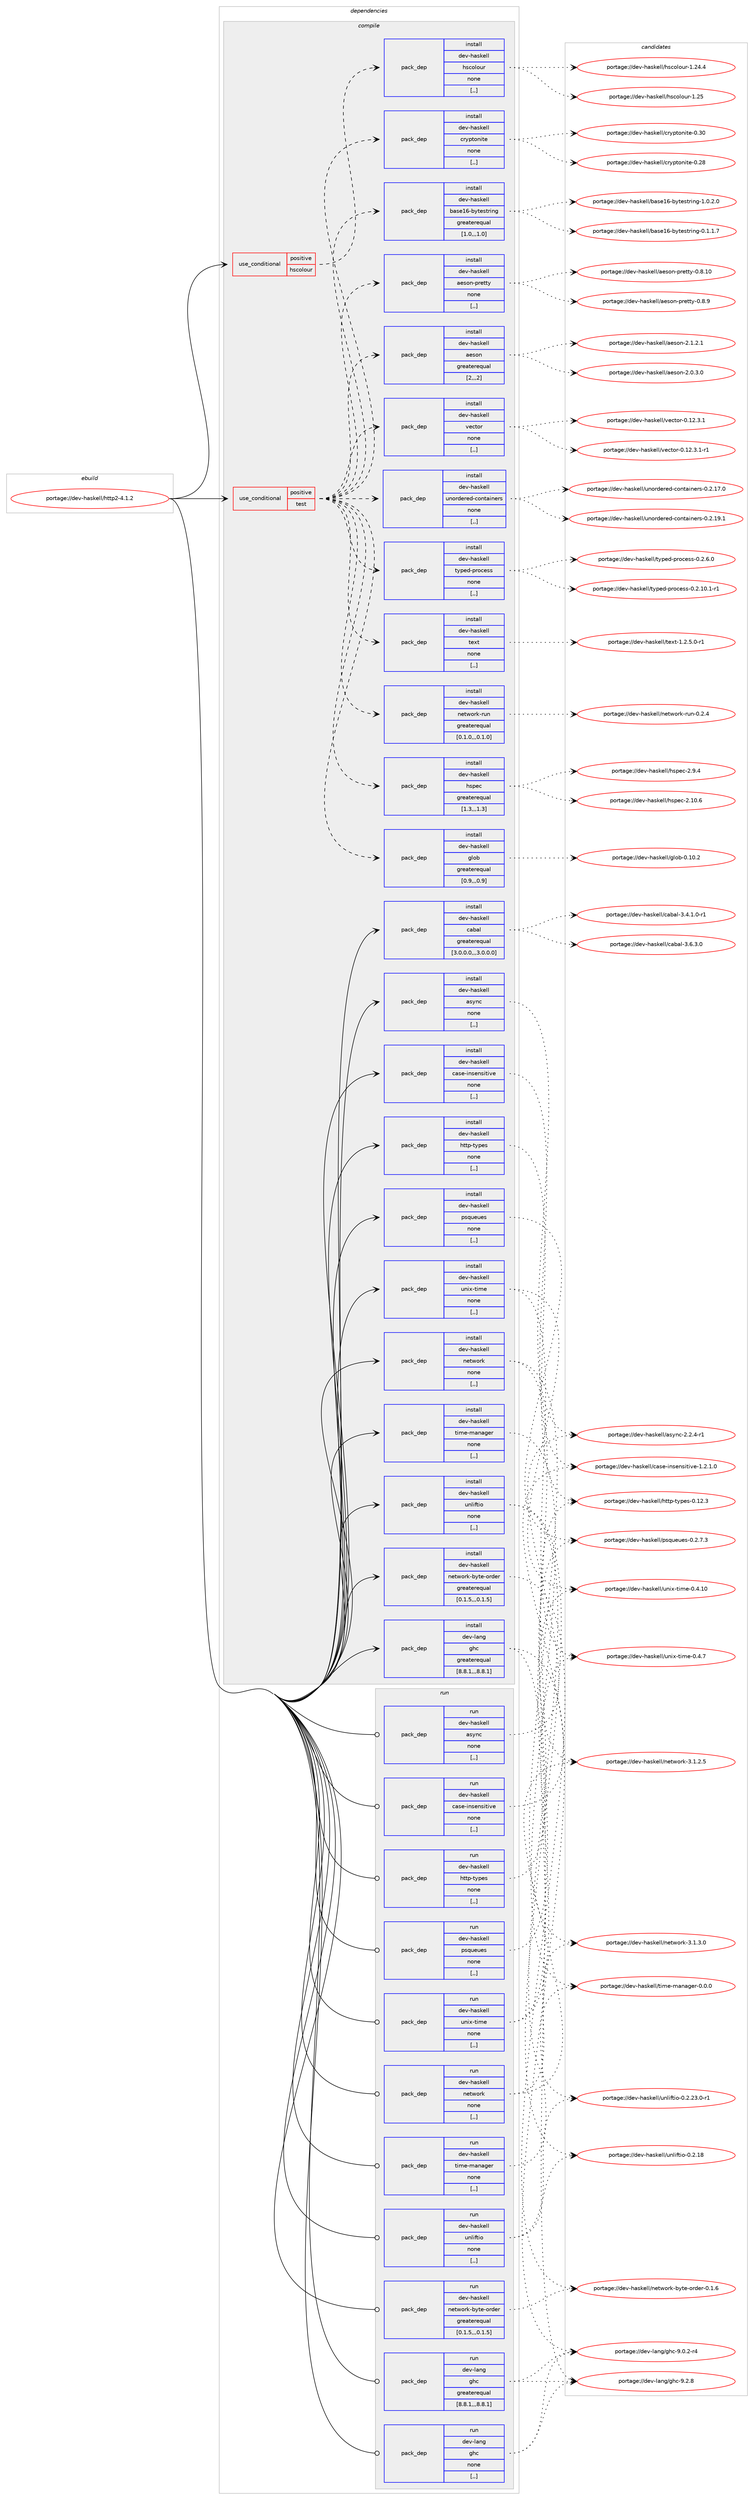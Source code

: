 digraph prolog {

# *************
# Graph options
# *************

newrank=true;
concentrate=true;
compound=true;
graph [rankdir=LR,fontname=Helvetica,fontsize=10,ranksep=1.5];#, ranksep=2.5, nodesep=0.2];
edge  [arrowhead=vee];
node  [fontname=Helvetica,fontsize=10];

# **********
# The ebuild
# **********

subgraph cluster_leftcol {
color=gray;
label=<<i>ebuild</i>>;
id [label="portage://dev-haskell/http2-4.1.2", color=red, width=4, href="../dev-haskell/http2-4.1.2.svg"];
}

# ****************
# The dependencies
# ****************

subgraph cluster_midcol {
color=gray;
label=<<i>dependencies</i>>;
subgraph cluster_compile {
fillcolor="#eeeeee";
style=filled;
label=<<i>compile</i>>;
subgraph cond20604 {
dependency83043 [label=<<TABLE BORDER="0" CELLBORDER="1" CELLSPACING="0" CELLPADDING="4"><TR><TD ROWSPAN="3" CELLPADDING="10">use_conditional</TD></TR><TR><TD>positive</TD></TR><TR><TD>hscolour</TD></TR></TABLE>>, shape=none, color=red];
subgraph pack61442 {
dependency83044 [label=<<TABLE BORDER="0" CELLBORDER="1" CELLSPACING="0" CELLPADDING="4" WIDTH="220"><TR><TD ROWSPAN="6" CELLPADDING="30">pack_dep</TD></TR><TR><TD WIDTH="110">install</TD></TR><TR><TD>dev-haskell</TD></TR><TR><TD>hscolour</TD></TR><TR><TD>none</TD></TR><TR><TD>[,,]</TD></TR></TABLE>>, shape=none, color=blue];
}
dependency83043:e -> dependency83044:w [weight=20,style="dashed",arrowhead="vee"];
}
id:e -> dependency83043:w [weight=20,style="solid",arrowhead="vee"];
subgraph cond20605 {
dependency83045 [label=<<TABLE BORDER="0" CELLBORDER="1" CELLSPACING="0" CELLPADDING="4"><TR><TD ROWSPAN="3" CELLPADDING="10">use_conditional</TD></TR><TR><TD>positive</TD></TR><TR><TD>test</TD></TR></TABLE>>, shape=none, color=red];
subgraph pack61443 {
dependency83046 [label=<<TABLE BORDER="0" CELLBORDER="1" CELLSPACING="0" CELLPADDING="4" WIDTH="220"><TR><TD ROWSPAN="6" CELLPADDING="30">pack_dep</TD></TR><TR><TD WIDTH="110">install</TD></TR><TR><TD>dev-haskell</TD></TR><TR><TD>aeson</TD></TR><TR><TD>greaterequal</TD></TR><TR><TD>[2,,,2]</TD></TR></TABLE>>, shape=none, color=blue];
}
dependency83045:e -> dependency83046:w [weight=20,style="dashed",arrowhead="vee"];
subgraph pack61444 {
dependency83047 [label=<<TABLE BORDER="0" CELLBORDER="1" CELLSPACING="0" CELLPADDING="4" WIDTH="220"><TR><TD ROWSPAN="6" CELLPADDING="30">pack_dep</TD></TR><TR><TD WIDTH="110">install</TD></TR><TR><TD>dev-haskell</TD></TR><TR><TD>aeson-pretty</TD></TR><TR><TD>none</TD></TR><TR><TD>[,,]</TD></TR></TABLE>>, shape=none, color=blue];
}
dependency83045:e -> dependency83047:w [weight=20,style="dashed",arrowhead="vee"];
subgraph pack61445 {
dependency83048 [label=<<TABLE BORDER="0" CELLBORDER="1" CELLSPACING="0" CELLPADDING="4" WIDTH="220"><TR><TD ROWSPAN="6" CELLPADDING="30">pack_dep</TD></TR><TR><TD WIDTH="110">install</TD></TR><TR><TD>dev-haskell</TD></TR><TR><TD>base16-bytestring</TD></TR><TR><TD>greaterequal</TD></TR><TR><TD>[1.0,,,1.0]</TD></TR></TABLE>>, shape=none, color=blue];
}
dependency83045:e -> dependency83048:w [weight=20,style="dashed",arrowhead="vee"];
subgraph pack61446 {
dependency83049 [label=<<TABLE BORDER="0" CELLBORDER="1" CELLSPACING="0" CELLPADDING="4" WIDTH="220"><TR><TD ROWSPAN="6" CELLPADDING="30">pack_dep</TD></TR><TR><TD WIDTH="110">install</TD></TR><TR><TD>dev-haskell</TD></TR><TR><TD>cryptonite</TD></TR><TR><TD>none</TD></TR><TR><TD>[,,]</TD></TR></TABLE>>, shape=none, color=blue];
}
dependency83045:e -> dependency83049:w [weight=20,style="dashed",arrowhead="vee"];
subgraph pack61447 {
dependency83050 [label=<<TABLE BORDER="0" CELLBORDER="1" CELLSPACING="0" CELLPADDING="4" WIDTH="220"><TR><TD ROWSPAN="6" CELLPADDING="30">pack_dep</TD></TR><TR><TD WIDTH="110">install</TD></TR><TR><TD>dev-haskell</TD></TR><TR><TD>glob</TD></TR><TR><TD>greaterequal</TD></TR><TR><TD>[0.9,,,0.9]</TD></TR></TABLE>>, shape=none, color=blue];
}
dependency83045:e -> dependency83050:w [weight=20,style="dashed",arrowhead="vee"];
subgraph pack61448 {
dependency83051 [label=<<TABLE BORDER="0" CELLBORDER="1" CELLSPACING="0" CELLPADDING="4" WIDTH="220"><TR><TD ROWSPAN="6" CELLPADDING="30">pack_dep</TD></TR><TR><TD WIDTH="110">install</TD></TR><TR><TD>dev-haskell</TD></TR><TR><TD>hspec</TD></TR><TR><TD>greaterequal</TD></TR><TR><TD>[1.3,,,1.3]</TD></TR></TABLE>>, shape=none, color=blue];
}
dependency83045:e -> dependency83051:w [weight=20,style="dashed",arrowhead="vee"];
subgraph pack61449 {
dependency83052 [label=<<TABLE BORDER="0" CELLBORDER="1" CELLSPACING="0" CELLPADDING="4" WIDTH="220"><TR><TD ROWSPAN="6" CELLPADDING="30">pack_dep</TD></TR><TR><TD WIDTH="110">install</TD></TR><TR><TD>dev-haskell</TD></TR><TR><TD>network-run</TD></TR><TR><TD>greaterequal</TD></TR><TR><TD>[0.1.0,,,0.1.0]</TD></TR></TABLE>>, shape=none, color=blue];
}
dependency83045:e -> dependency83052:w [weight=20,style="dashed",arrowhead="vee"];
subgraph pack61450 {
dependency83053 [label=<<TABLE BORDER="0" CELLBORDER="1" CELLSPACING="0" CELLPADDING="4" WIDTH="220"><TR><TD ROWSPAN="6" CELLPADDING="30">pack_dep</TD></TR><TR><TD WIDTH="110">install</TD></TR><TR><TD>dev-haskell</TD></TR><TR><TD>text</TD></TR><TR><TD>none</TD></TR><TR><TD>[,,]</TD></TR></TABLE>>, shape=none, color=blue];
}
dependency83045:e -> dependency83053:w [weight=20,style="dashed",arrowhead="vee"];
subgraph pack61451 {
dependency83054 [label=<<TABLE BORDER="0" CELLBORDER="1" CELLSPACING="0" CELLPADDING="4" WIDTH="220"><TR><TD ROWSPAN="6" CELLPADDING="30">pack_dep</TD></TR><TR><TD WIDTH="110">install</TD></TR><TR><TD>dev-haskell</TD></TR><TR><TD>typed-process</TD></TR><TR><TD>none</TD></TR><TR><TD>[,,]</TD></TR></TABLE>>, shape=none, color=blue];
}
dependency83045:e -> dependency83054:w [weight=20,style="dashed",arrowhead="vee"];
subgraph pack61452 {
dependency83055 [label=<<TABLE BORDER="0" CELLBORDER="1" CELLSPACING="0" CELLPADDING="4" WIDTH="220"><TR><TD ROWSPAN="6" CELLPADDING="30">pack_dep</TD></TR><TR><TD WIDTH="110">install</TD></TR><TR><TD>dev-haskell</TD></TR><TR><TD>unordered-containers</TD></TR><TR><TD>none</TD></TR><TR><TD>[,,]</TD></TR></TABLE>>, shape=none, color=blue];
}
dependency83045:e -> dependency83055:w [weight=20,style="dashed",arrowhead="vee"];
subgraph pack61453 {
dependency83056 [label=<<TABLE BORDER="0" CELLBORDER="1" CELLSPACING="0" CELLPADDING="4" WIDTH="220"><TR><TD ROWSPAN="6" CELLPADDING="30">pack_dep</TD></TR><TR><TD WIDTH="110">install</TD></TR><TR><TD>dev-haskell</TD></TR><TR><TD>vector</TD></TR><TR><TD>none</TD></TR><TR><TD>[,,]</TD></TR></TABLE>>, shape=none, color=blue];
}
dependency83045:e -> dependency83056:w [weight=20,style="dashed",arrowhead="vee"];
}
id:e -> dependency83045:w [weight=20,style="solid",arrowhead="vee"];
subgraph pack61454 {
dependency83057 [label=<<TABLE BORDER="0" CELLBORDER="1" CELLSPACING="0" CELLPADDING="4" WIDTH="220"><TR><TD ROWSPAN="6" CELLPADDING="30">pack_dep</TD></TR><TR><TD WIDTH="110">install</TD></TR><TR><TD>dev-haskell</TD></TR><TR><TD>async</TD></TR><TR><TD>none</TD></TR><TR><TD>[,,]</TD></TR></TABLE>>, shape=none, color=blue];
}
id:e -> dependency83057:w [weight=20,style="solid",arrowhead="vee"];
subgraph pack61455 {
dependency83058 [label=<<TABLE BORDER="0" CELLBORDER="1" CELLSPACING="0" CELLPADDING="4" WIDTH="220"><TR><TD ROWSPAN="6" CELLPADDING="30">pack_dep</TD></TR><TR><TD WIDTH="110">install</TD></TR><TR><TD>dev-haskell</TD></TR><TR><TD>cabal</TD></TR><TR><TD>greaterequal</TD></TR><TR><TD>[3.0.0.0,,,3.0.0.0]</TD></TR></TABLE>>, shape=none, color=blue];
}
id:e -> dependency83058:w [weight=20,style="solid",arrowhead="vee"];
subgraph pack61456 {
dependency83059 [label=<<TABLE BORDER="0" CELLBORDER="1" CELLSPACING="0" CELLPADDING="4" WIDTH="220"><TR><TD ROWSPAN="6" CELLPADDING="30">pack_dep</TD></TR><TR><TD WIDTH="110">install</TD></TR><TR><TD>dev-haskell</TD></TR><TR><TD>case-insensitive</TD></TR><TR><TD>none</TD></TR><TR><TD>[,,]</TD></TR></TABLE>>, shape=none, color=blue];
}
id:e -> dependency83059:w [weight=20,style="solid",arrowhead="vee"];
subgraph pack61457 {
dependency83060 [label=<<TABLE BORDER="0" CELLBORDER="1" CELLSPACING="0" CELLPADDING="4" WIDTH="220"><TR><TD ROWSPAN="6" CELLPADDING="30">pack_dep</TD></TR><TR><TD WIDTH="110">install</TD></TR><TR><TD>dev-haskell</TD></TR><TR><TD>http-types</TD></TR><TR><TD>none</TD></TR><TR><TD>[,,]</TD></TR></TABLE>>, shape=none, color=blue];
}
id:e -> dependency83060:w [weight=20,style="solid",arrowhead="vee"];
subgraph pack61458 {
dependency83061 [label=<<TABLE BORDER="0" CELLBORDER="1" CELLSPACING="0" CELLPADDING="4" WIDTH="220"><TR><TD ROWSPAN="6" CELLPADDING="30">pack_dep</TD></TR><TR><TD WIDTH="110">install</TD></TR><TR><TD>dev-haskell</TD></TR><TR><TD>network</TD></TR><TR><TD>none</TD></TR><TR><TD>[,,]</TD></TR></TABLE>>, shape=none, color=blue];
}
id:e -> dependency83061:w [weight=20,style="solid",arrowhead="vee"];
subgraph pack61459 {
dependency83062 [label=<<TABLE BORDER="0" CELLBORDER="1" CELLSPACING="0" CELLPADDING="4" WIDTH="220"><TR><TD ROWSPAN="6" CELLPADDING="30">pack_dep</TD></TR><TR><TD WIDTH="110">install</TD></TR><TR><TD>dev-haskell</TD></TR><TR><TD>network-byte-order</TD></TR><TR><TD>greaterequal</TD></TR><TR><TD>[0.1.5,,,0.1.5]</TD></TR></TABLE>>, shape=none, color=blue];
}
id:e -> dependency83062:w [weight=20,style="solid",arrowhead="vee"];
subgraph pack61460 {
dependency83063 [label=<<TABLE BORDER="0" CELLBORDER="1" CELLSPACING="0" CELLPADDING="4" WIDTH="220"><TR><TD ROWSPAN="6" CELLPADDING="30">pack_dep</TD></TR><TR><TD WIDTH="110">install</TD></TR><TR><TD>dev-haskell</TD></TR><TR><TD>psqueues</TD></TR><TR><TD>none</TD></TR><TR><TD>[,,]</TD></TR></TABLE>>, shape=none, color=blue];
}
id:e -> dependency83063:w [weight=20,style="solid",arrowhead="vee"];
subgraph pack61461 {
dependency83064 [label=<<TABLE BORDER="0" CELLBORDER="1" CELLSPACING="0" CELLPADDING="4" WIDTH="220"><TR><TD ROWSPAN="6" CELLPADDING="30">pack_dep</TD></TR><TR><TD WIDTH="110">install</TD></TR><TR><TD>dev-haskell</TD></TR><TR><TD>time-manager</TD></TR><TR><TD>none</TD></TR><TR><TD>[,,]</TD></TR></TABLE>>, shape=none, color=blue];
}
id:e -> dependency83064:w [weight=20,style="solid",arrowhead="vee"];
subgraph pack61462 {
dependency83065 [label=<<TABLE BORDER="0" CELLBORDER="1" CELLSPACING="0" CELLPADDING="4" WIDTH="220"><TR><TD ROWSPAN="6" CELLPADDING="30">pack_dep</TD></TR><TR><TD WIDTH="110">install</TD></TR><TR><TD>dev-haskell</TD></TR><TR><TD>unix-time</TD></TR><TR><TD>none</TD></TR><TR><TD>[,,]</TD></TR></TABLE>>, shape=none, color=blue];
}
id:e -> dependency83065:w [weight=20,style="solid",arrowhead="vee"];
subgraph pack61463 {
dependency83066 [label=<<TABLE BORDER="0" CELLBORDER="1" CELLSPACING="0" CELLPADDING="4" WIDTH="220"><TR><TD ROWSPAN="6" CELLPADDING="30">pack_dep</TD></TR><TR><TD WIDTH="110">install</TD></TR><TR><TD>dev-haskell</TD></TR><TR><TD>unliftio</TD></TR><TR><TD>none</TD></TR><TR><TD>[,,]</TD></TR></TABLE>>, shape=none, color=blue];
}
id:e -> dependency83066:w [weight=20,style="solid",arrowhead="vee"];
subgraph pack61464 {
dependency83067 [label=<<TABLE BORDER="0" CELLBORDER="1" CELLSPACING="0" CELLPADDING="4" WIDTH="220"><TR><TD ROWSPAN="6" CELLPADDING="30">pack_dep</TD></TR><TR><TD WIDTH="110">install</TD></TR><TR><TD>dev-lang</TD></TR><TR><TD>ghc</TD></TR><TR><TD>greaterequal</TD></TR><TR><TD>[8.8.1,,,8.8.1]</TD></TR></TABLE>>, shape=none, color=blue];
}
id:e -> dependency83067:w [weight=20,style="solid",arrowhead="vee"];
}
subgraph cluster_compileandrun {
fillcolor="#eeeeee";
style=filled;
label=<<i>compile and run</i>>;
}
subgraph cluster_run {
fillcolor="#eeeeee";
style=filled;
label=<<i>run</i>>;
subgraph pack61465 {
dependency83068 [label=<<TABLE BORDER="0" CELLBORDER="1" CELLSPACING="0" CELLPADDING="4" WIDTH="220"><TR><TD ROWSPAN="6" CELLPADDING="30">pack_dep</TD></TR><TR><TD WIDTH="110">run</TD></TR><TR><TD>dev-haskell</TD></TR><TR><TD>async</TD></TR><TR><TD>none</TD></TR><TR><TD>[,,]</TD></TR></TABLE>>, shape=none, color=blue];
}
id:e -> dependency83068:w [weight=20,style="solid",arrowhead="odot"];
subgraph pack61466 {
dependency83069 [label=<<TABLE BORDER="0" CELLBORDER="1" CELLSPACING="0" CELLPADDING="4" WIDTH="220"><TR><TD ROWSPAN="6" CELLPADDING="30">pack_dep</TD></TR><TR><TD WIDTH="110">run</TD></TR><TR><TD>dev-haskell</TD></TR><TR><TD>case-insensitive</TD></TR><TR><TD>none</TD></TR><TR><TD>[,,]</TD></TR></TABLE>>, shape=none, color=blue];
}
id:e -> dependency83069:w [weight=20,style="solid",arrowhead="odot"];
subgraph pack61467 {
dependency83070 [label=<<TABLE BORDER="0" CELLBORDER="1" CELLSPACING="0" CELLPADDING="4" WIDTH="220"><TR><TD ROWSPAN="6" CELLPADDING="30">pack_dep</TD></TR><TR><TD WIDTH="110">run</TD></TR><TR><TD>dev-haskell</TD></TR><TR><TD>http-types</TD></TR><TR><TD>none</TD></TR><TR><TD>[,,]</TD></TR></TABLE>>, shape=none, color=blue];
}
id:e -> dependency83070:w [weight=20,style="solid",arrowhead="odot"];
subgraph pack61468 {
dependency83071 [label=<<TABLE BORDER="0" CELLBORDER="1" CELLSPACING="0" CELLPADDING="4" WIDTH="220"><TR><TD ROWSPAN="6" CELLPADDING="30">pack_dep</TD></TR><TR><TD WIDTH="110">run</TD></TR><TR><TD>dev-haskell</TD></TR><TR><TD>network</TD></TR><TR><TD>none</TD></TR><TR><TD>[,,]</TD></TR></TABLE>>, shape=none, color=blue];
}
id:e -> dependency83071:w [weight=20,style="solid",arrowhead="odot"];
subgraph pack61469 {
dependency83072 [label=<<TABLE BORDER="0" CELLBORDER="1" CELLSPACING="0" CELLPADDING="4" WIDTH="220"><TR><TD ROWSPAN="6" CELLPADDING="30">pack_dep</TD></TR><TR><TD WIDTH="110">run</TD></TR><TR><TD>dev-haskell</TD></TR><TR><TD>network-byte-order</TD></TR><TR><TD>greaterequal</TD></TR><TR><TD>[0.1.5,,,0.1.5]</TD></TR></TABLE>>, shape=none, color=blue];
}
id:e -> dependency83072:w [weight=20,style="solid",arrowhead="odot"];
subgraph pack61470 {
dependency83073 [label=<<TABLE BORDER="0" CELLBORDER="1" CELLSPACING="0" CELLPADDING="4" WIDTH="220"><TR><TD ROWSPAN="6" CELLPADDING="30">pack_dep</TD></TR><TR><TD WIDTH="110">run</TD></TR><TR><TD>dev-haskell</TD></TR><TR><TD>psqueues</TD></TR><TR><TD>none</TD></TR><TR><TD>[,,]</TD></TR></TABLE>>, shape=none, color=blue];
}
id:e -> dependency83073:w [weight=20,style="solid",arrowhead="odot"];
subgraph pack61471 {
dependency83074 [label=<<TABLE BORDER="0" CELLBORDER="1" CELLSPACING="0" CELLPADDING="4" WIDTH="220"><TR><TD ROWSPAN="6" CELLPADDING="30">pack_dep</TD></TR><TR><TD WIDTH="110">run</TD></TR><TR><TD>dev-haskell</TD></TR><TR><TD>time-manager</TD></TR><TR><TD>none</TD></TR><TR><TD>[,,]</TD></TR></TABLE>>, shape=none, color=blue];
}
id:e -> dependency83074:w [weight=20,style="solid",arrowhead="odot"];
subgraph pack61472 {
dependency83075 [label=<<TABLE BORDER="0" CELLBORDER="1" CELLSPACING="0" CELLPADDING="4" WIDTH="220"><TR><TD ROWSPAN="6" CELLPADDING="30">pack_dep</TD></TR><TR><TD WIDTH="110">run</TD></TR><TR><TD>dev-haskell</TD></TR><TR><TD>unix-time</TD></TR><TR><TD>none</TD></TR><TR><TD>[,,]</TD></TR></TABLE>>, shape=none, color=blue];
}
id:e -> dependency83075:w [weight=20,style="solid",arrowhead="odot"];
subgraph pack61473 {
dependency83076 [label=<<TABLE BORDER="0" CELLBORDER="1" CELLSPACING="0" CELLPADDING="4" WIDTH="220"><TR><TD ROWSPAN="6" CELLPADDING="30">pack_dep</TD></TR><TR><TD WIDTH="110">run</TD></TR><TR><TD>dev-haskell</TD></TR><TR><TD>unliftio</TD></TR><TR><TD>none</TD></TR><TR><TD>[,,]</TD></TR></TABLE>>, shape=none, color=blue];
}
id:e -> dependency83076:w [weight=20,style="solid",arrowhead="odot"];
subgraph pack61474 {
dependency83077 [label=<<TABLE BORDER="0" CELLBORDER="1" CELLSPACING="0" CELLPADDING="4" WIDTH="220"><TR><TD ROWSPAN="6" CELLPADDING="30">pack_dep</TD></TR><TR><TD WIDTH="110">run</TD></TR><TR><TD>dev-lang</TD></TR><TR><TD>ghc</TD></TR><TR><TD>greaterequal</TD></TR><TR><TD>[8.8.1,,,8.8.1]</TD></TR></TABLE>>, shape=none, color=blue];
}
id:e -> dependency83077:w [weight=20,style="solid",arrowhead="odot"];
subgraph pack61475 {
dependency83078 [label=<<TABLE BORDER="0" CELLBORDER="1" CELLSPACING="0" CELLPADDING="4" WIDTH="220"><TR><TD ROWSPAN="6" CELLPADDING="30">pack_dep</TD></TR><TR><TD WIDTH="110">run</TD></TR><TR><TD>dev-lang</TD></TR><TR><TD>ghc</TD></TR><TR><TD>none</TD></TR><TR><TD>[,,]</TD></TR></TABLE>>, shape=none, color=blue];
}
id:e -> dependency83078:w [weight=20,style="solid",arrowhead="odot"];
}
}

# **************
# The candidates
# **************

subgraph cluster_choices {
rank=same;
color=gray;
label=<<i>candidates</i>>;

subgraph choice61442 {
color=black;
nodesep=1;
choice100101118451049711510710110810847104115991111081111171144549465053 [label="portage://dev-haskell/hscolour-1.25", color=red, width=4,href="../dev-haskell/hscolour-1.25.svg"];
choice1001011184510497115107101108108471041159911110811111711445494650524652 [label="portage://dev-haskell/hscolour-1.24.4", color=red, width=4,href="../dev-haskell/hscolour-1.24.4.svg"];
dependency83044:e -> choice100101118451049711510710110810847104115991111081111171144549465053:w [style=dotted,weight="100"];
dependency83044:e -> choice1001011184510497115107101108108471041159911110811111711445494650524652:w [style=dotted,weight="100"];
}
subgraph choice61443 {
color=black;
nodesep=1;
choice100101118451049711510710110810847971011151111104550464946504649 [label="portage://dev-haskell/aeson-2.1.2.1", color=red, width=4,href="../dev-haskell/aeson-2.1.2.1.svg"];
choice100101118451049711510710110810847971011151111104550464846514648 [label="portage://dev-haskell/aeson-2.0.3.0", color=red, width=4,href="../dev-haskell/aeson-2.0.3.0.svg"];
dependency83046:e -> choice100101118451049711510710110810847971011151111104550464946504649:w [style=dotted,weight="100"];
dependency83046:e -> choice100101118451049711510710110810847971011151111104550464846514648:w [style=dotted,weight="100"];
}
subgraph choice61444 {
color=black;
nodesep=1;
choice100101118451049711510710110810847971011151111104511211410111611612145484656464948 [label="portage://dev-haskell/aeson-pretty-0.8.10", color=red, width=4,href="../dev-haskell/aeson-pretty-0.8.10.svg"];
choice1001011184510497115107101108108479710111511111045112114101116116121454846564657 [label="portage://dev-haskell/aeson-pretty-0.8.9", color=red, width=4,href="../dev-haskell/aeson-pretty-0.8.9.svg"];
dependency83047:e -> choice100101118451049711510710110810847971011151111104511211410111611612145484656464948:w [style=dotted,weight="100"];
dependency83047:e -> choice1001011184510497115107101108108479710111511111045112114101116116121454846564657:w [style=dotted,weight="100"];
}
subgraph choice61445 {
color=black;
nodesep=1;
choice1001011184510497115107101108108479897115101495445981211161011151161141051101034549464846504648 [label="portage://dev-haskell/base16-bytestring-1.0.2.0", color=red, width=4,href="../dev-haskell/base16-bytestring-1.0.2.0.svg"];
choice1001011184510497115107101108108479897115101495445981211161011151161141051101034548464946494655 [label="portage://dev-haskell/base16-bytestring-0.1.1.7", color=red, width=4,href="../dev-haskell/base16-bytestring-0.1.1.7.svg"];
dependency83048:e -> choice1001011184510497115107101108108479897115101495445981211161011151161141051101034549464846504648:w [style=dotted,weight="100"];
dependency83048:e -> choice1001011184510497115107101108108479897115101495445981211161011151161141051101034548464946494655:w [style=dotted,weight="100"];
}
subgraph choice61446 {
color=black;
nodesep=1;
choice100101118451049711510710110810847991141211121161111101051161014548465148 [label="portage://dev-haskell/cryptonite-0.30", color=red, width=4,href="../dev-haskell/cryptonite-0.30.svg"];
choice100101118451049711510710110810847991141211121161111101051161014548465056 [label="portage://dev-haskell/cryptonite-0.28", color=red, width=4,href="../dev-haskell/cryptonite-0.28.svg"];
dependency83049:e -> choice100101118451049711510710110810847991141211121161111101051161014548465148:w [style=dotted,weight="100"];
dependency83049:e -> choice100101118451049711510710110810847991141211121161111101051161014548465056:w [style=dotted,weight="100"];
}
subgraph choice61447 {
color=black;
nodesep=1;
choice1001011184510497115107101108108471031081119845484649484650 [label="portage://dev-haskell/glob-0.10.2", color=red, width=4,href="../dev-haskell/glob-0.10.2.svg"];
dependency83050:e -> choice1001011184510497115107101108108471031081119845484649484650:w [style=dotted,weight="100"];
}
subgraph choice61448 {
color=black;
nodesep=1;
choice1001011184510497115107101108108471041151121019945504649484654 [label="portage://dev-haskell/hspec-2.10.6", color=red, width=4,href="../dev-haskell/hspec-2.10.6.svg"];
choice10010111845104971151071011081084710411511210199455046574652 [label="portage://dev-haskell/hspec-2.9.4", color=red, width=4,href="../dev-haskell/hspec-2.9.4.svg"];
dependency83051:e -> choice1001011184510497115107101108108471041151121019945504649484654:w [style=dotted,weight="100"];
dependency83051:e -> choice10010111845104971151071011081084710411511210199455046574652:w [style=dotted,weight="100"];
}
subgraph choice61449 {
color=black;
nodesep=1;
choice10010111845104971151071011081084711010111611911111410745114117110454846504652 [label="portage://dev-haskell/network-run-0.2.4", color=red, width=4,href="../dev-haskell/network-run-0.2.4.svg"];
dependency83052:e -> choice10010111845104971151071011081084711010111611911111410745114117110454846504652:w [style=dotted,weight="100"];
}
subgraph choice61450 {
color=black;
nodesep=1;
choice10010111845104971151071011081084711610112011645494650465346484511449 [label="portage://dev-haskell/text-1.2.5.0-r1", color=red, width=4,href="../dev-haskell/text-1.2.5.0-r1.svg"];
dependency83053:e -> choice10010111845104971151071011081084711610112011645494650465346484511449:w [style=dotted,weight="100"];
}
subgraph choice61451 {
color=black;
nodesep=1;
choice10010111845104971151071011081084711612111210110045112114111991011151154548465046494846494511449 [label="portage://dev-haskell/typed-process-0.2.10.1-r1", color=red, width=4,href="../dev-haskell/typed-process-0.2.10.1-r1.svg"];
choice10010111845104971151071011081084711612111210110045112114111991011151154548465046544648 [label="portage://dev-haskell/typed-process-0.2.6.0", color=red, width=4,href="../dev-haskell/typed-process-0.2.6.0.svg"];
dependency83054:e -> choice10010111845104971151071011081084711612111210110045112114111991011151154548465046494846494511449:w [style=dotted,weight="100"];
dependency83054:e -> choice10010111845104971151071011081084711612111210110045112114111991011151154548465046544648:w [style=dotted,weight="100"];
}
subgraph choice61452 {
color=black;
nodesep=1;
choice100101118451049711510710110810847117110111114100101114101100459911111011697105110101114115454846504649574649 [label="portage://dev-haskell/unordered-containers-0.2.19.1", color=red, width=4,href="../dev-haskell/unordered-containers-0.2.19.1.svg"];
choice100101118451049711510710110810847117110111114100101114101100459911111011697105110101114115454846504649554648 [label="portage://dev-haskell/unordered-containers-0.2.17.0", color=red, width=4,href="../dev-haskell/unordered-containers-0.2.17.0.svg"];
dependency83055:e -> choice100101118451049711510710110810847117110111114100101114101100459911111011697105110101114115454846504649574649:w [style=dotted,weight="100"];
dependency83055:e -> choice100101118451049711510710110810847117110111114100101114101100459911111011697105110101114115454846504649554648:w [style=dotted,weight="100"];
}
subgraph choice61453 {
color=black;
nodesep=1;
choice100101118451049711510710110810847118101991161111144548464950465146494511449 [label="portage://dev-haskell/vector-0.12.3.1-r1", color=red, width=4,href="../dev-haskell/vector-0.12.3.1-r1.svg"];
choice10010111845104971151071011081084711810199116111114454846495046514649 [label="portage://dev-haskell/vector-0.12.3.1", color=red, width=4,href="../dev-haskell/vector-0.12.3.1.svg"];
dependency83056:e -> choice100101118451049711510710110810847118101991161111144548464950465146494511449:w [style=dotted,weight="100"];
dependency83056:e -> choice10010111845104971151071011081084711810199116111114454846495046514649:w [style=dotted,weight="100"];
}
subgraph choice61454 {
color=black;
nodesep=1;
choice10010111845104971151071011081084797115121110994550465046524511449 [label="portage://dev-haskell/async-2.2.4-r1", color=red, width=4,href="../dev-haskell/async-2.2.4-r1.svg"];
dependency83057:e -> choice10010111845104971151071011081084797115121110994550465046524511449:w [style=dotted,weight="100"];
}
subgraph choice61455 {
color=black;
nodesep=1;
choice100101118451049711510710110810847999798971084551465446514648 [label="portage://dev-haskell/cabal-3.6.3.0", color=red, width=4,href="../dev-haskell/cabal-3.6.3.0.svg"];
choice1001011184510497115107101108108479997989710845514652464946484511449 [label="portage://dev-haskell/cabal-3.4.1.0-r1", color=red, width=4,href="../dev-haskell/cabal-3.4.1.0-r1.svg"];
dependency83058:e -> choice100101118451049711510710110810847999798971084551465446514648:w [style=dotted,weight="100"];
dependency83058:e -> choice1001011184510497115107101108108479997989710845514652464946484511449:w [style=dotted,weight="100"];
}
subgraph choice61456 {
color=black;
nodesep=1;
choice1001011184510497115107101108108479997115101451051101151011101151051161051181014549465046494648 [label="portage://dev-haskell/case-insensitive-1.2.1.0", color=red, width=4,href="../dev-haskell/case-insensitive-1.2.1.0.svg"];
dependency83059:e -> choice1001011184510497115107101108108479997115101451051101151011101151051161051181014549465046494648:w [style=dotted,weight="100"];
}
subgraph choice61457 {
color=black;
nodesep=1;
choice1001011184510497115107101108108471041161161124511612111210111545484649504651 [label="portage://dev-haskell/http-types-0.12.3", color=red, width=4,href="../dev-haskell/http-types-0.12.3.svg"];
dependency83060:e -> choice1001011184510497115107101108108471041161161124511612111210111545484649504651:w [style=dotted,weight="100"];
}
subgraph choice61458 {
color=black;
nodesep=1;
choice1001011184510497115107101108108471101011161191111141074551464946514648 [label="portage://dev-haskell/network-3.1.3.0", color=red, width=4,href="../dev-haskell/network-3.1.3.0.svg"];
choice1001011184510497115107101108108471101011161191111141074551464946504653 [label="portage://dev-haskell/network-3.1.2.5", color=red, width=4,href="../dev-haskell/network-3.1.2.5.svg"];
dependency83061:e -> choice1001011184510497115107101108108471101011161191111141074551464946514648:w [style=dotted,weight="100"];
dependency83061:e -> choice1001011184510497115107101108108471101011161191111141074551464946504653:w [style=dotted,weight="100"];
}
subgraph choice61459 {
color=black;
nodesep=1;
choice100101118451049711510710110810847110101116119111114107459812111610145111114100101114454846494654 [label="portage://dev-haskell/network-byte-order-0.1.6", color=red, width=4,href="../dev-haskell/network-byte-order-0.1.6.svg"];
dependency83062:e -> choice100101118451049711510710110810847110101116119111114107459812111610145111114100101114454846494654:w [style=dotted,weight="100"];
}
subgraph choice61460 {
color=black;
nodesep=1;
choice1001011184510497115107101108108471121151131171011171011154548465046554651 [label="portage://dev-haskell/psqueues-0.2.7.3", color=red, width=4,href="../dev-haskell/psqueues-0.2.7.3.svg"];
dependency83063:e -> choice1001011184510497115107101108108471121151131171011171011154548465046554651:w [style=dotted,weight="100"];
}
subgraph choice61461 {
color=black;
nodesep=1;
choice100101118451049711510710110810847116105109101451099711097103101114454846484648 [label="portage://dev-haskell/time-manager-0.0.0", color=red, width=4,href="../dev-haskell/time-manager-0.0.0.svg"];
dependency83064:e -> choice100101118451049711510710110810847116105109101451099711097103101114454846484648:w [style=dotted,weight="100"];
}
subgraph choice61462 {
color=black;
nodesep=1;
choice1001011184510497115107101108108471171101051204511610510910145484652464948 [label="portage://dev-haskell/unix-time-0.4.10", color=red, width=4,href="../dev-haskell/unix-time-0.4.10.svg"];
choice10010111845104971151071011081084711711010512045116105109101454846524655 [label="portage://dev-haskell/unix-time-0.4.7", color=red, width=4,href="../dev-haskell/unix-time-0.4.7.svg"];
dependency83065:e -> choice1001011184510497115107101108108471171101051204511610510910145484652464948:w [style=dotted,weight="100"];
dependency83065:e -> choice10010111845104971151071011081084711711010512045116105109101454846524655:w [style=dotted,weight="100"];
}
subgraph choice61463 {
color=black;
nodesep=1;
choice1001011184510497115107101108108471171101081051021161051114548465046505146484511449 [label="portage://dev-haskell/unliftio-0.2.23.0-r1", color=red, width=4,href="../dev-haskell/unliftio-0.2.23.0-r1.svg"];
choice10010111845104971151071011081084711711010810510211610511145484650464956 [label="portage://dev-haskell/unliftio-0.2.18", color=red, width=4,href="../dev-haskell/unliftio-0.2.18.svg"];
dependency83066:e -> choice1001011184510497115107101108108471171101081051021161051114548465046505146484511449:w [style=dotted,weight="100"];
dependency83066:e -> choice10010111845104971151071011081084711711010810510211610511145484650464956:w [style=dotted,weight="100"];
}
subgraph choice61464 {
color=black;
nodesep=1;
choice10010111845108971101034710310499455746504656 [label="portage://dev-lang/ghc-9.2.8", color=red, width=4,href="../dev-lang/ghc-9.2.8.svg"];
choice100101118451089711010347103104994557464846504511452 [label="portage://dev-lang/ghc-9.0.2-r4", color=red, width=4,href="../dev-lang/ghc-9.0.2-r4.svg"];
dependency83067:e -> choice10010111845108971101034710310499455746504656:w [style=dotted,weight="100"];
dependency83067:e -> choice100101118451089711010347103104994557464846504511452:w [style=dotted,weight="100"];
}
subgraph choice61465 {
color=black;
nodesep=1;
choice10010111845104971151071011081084797115121110994550465046524511449 [label="portage://dev-haskell/async-2.2.4-r1", color=red, width=4,href="../dev-haskell/async-2.2.4-r1.svg"];
dependency83068:e -> choice10010111845104971151071011081084797115121110994550465046524511449:w [style=dotted,weight="100"];
}
subgraph choice61466 {
color=black;
nodesep=1;
choice1001011184510497115107101108108479997115101451051101151011101151051161051181014549465046494648 [label="portage://dev-haskell/case-insensitive-1.2.1.0", color=red, width=4,href="../dev-haskell/case-insensitive-1.2.1.0.svg"];
dependency83069:e -> choice1001011184510497115107101108108479997115101451051101151011101151051161051181014549465046494648:w [style=dotted,weight="100"];
}
subgraph choice61467 {
color=black;
nodesep=1;
choice1001011184510497115107101108108471041161161124511612111210111545484649504651 [label="portage://dev-haskell/http-types-0.12.3", color=red, width=4,href="../dev-haskell/http-types-0.12.3.svg"];
dependency83070:e -> choice1001011184510497115107101108108471041161161124511612111210111545484649504651:w [style=dotted,weight="100"];
}
subgraph choice61468 {
color=black;
nodesep=1;
choice1001011184510497115107101108108471101011161191111141074551464946514648 [label="portage://dev-haskell/network-3.1.3.0", color=red, width=4,href="../dev-haskell/network-3.1.3.0.svg"];
choice1001011184510497115107101108108471101011161191111141074551464946504653 [label="portage://dev-haskell/network-3.1.2.5", color=red, width=4,href="../dev-haskell/network-3.1.2.5.svg"];
dependency83071:e -> choice1001011184510497115107101108108471101011161191111141074551464946514648:w [style=dotted,weight="100"];
dependency83071:e -> choice1001011184510497115107101108108471101011161191111141074551464946504653:w [style=dotted,weight="100"];
}
subgraph choice61469 {
color=black;
nodesep=1;
choice100101118451049711510710110810847110101116119111114107459812111610145111114100101114454846494654 [label="portage://dev-haskell/network-byte-order-0.1.6", color=red, width=4,href="../dev-haskell/network-byte-order-0.1.6.svg"];
dependency83072:e -> choice100101118451049711510710110810847110101116119111114107459812111610145111114100101114454846494654:w [style=dotted,weight="100"];
}
subgraph choice61470 {
color=black;
nodesep=1;
choice1001011184510497115107101108108471121151131171011171011154548465046554651 [label="portage://dev-haskell/psqueues-0.2.7.3", color=red, width=4,href="../dev-haskell/psqueues-0.2.7.3.svg"];
dependency83073:e -> choice1001011184510497115107101108108471121151131171011171011154548465046554651:w [style=dotted,weight="100"];
}
subgraph choice61471 {
color=black;
nodesep=1;
choice100101118451049711510710110810847116105109101451099711097103101114454846484648 [label="portage://dev-haskell/time-manager-0.0.0", color=red, width=4,href="../dev-haskell/time-manager-0.0.0.svg"];
dependency83074:e -> choice100101118451049711510710110810847116105109101451099711097103101114454846484648:w [style=dotted,weight="100"];
}
subgraph choice61472 {
color=black;
nodesep=1;
choice1001011184510497115107101108108471171101051204511610510910145484652464948 [label="portage://dev-haskell/unix-time-0.4.10", color=red, width=4,href="../dev-haskell/unix-time-0.4.10.svg"];
choice10010111845104971151071011081084711711010512045116105109101454846524655 [label="portage://dev-haskell/unix-time-0.4.7", color=red, width=4,href="../dev-haskell/unix-time-0.4.7.svg"];
dependency83075:e -> choice1001011184510497115107101108108471171101051204511610510910145484652464948:w [style=dotted,weight="100"];
dependency83075:e -> choice10010111845104971151071011081084711711010512045116105109101454846524655:w [style=dotted,weight="100"];
}
subgraph choice61473 {
color=black;
nodesep=1;
choice1001011184510497115107101108108471171101081051021161051114548465046505146484511449 [label="portage://dev-haskell/unliftio-0.2.23.0-r1", color=red, width=4,href="../dev-haskell/unliftio-0.2.23.0-r1.svg"];
choice10010111845104971151071011081084711711010810510211610511145484650464956 [label="portage://dev-haskell/unliftio-0.2.18", color=red, width=4,href="../dev-haskell/unliftio-0.2.18.svg"];
dependency83076:e -> choice1001011184510497115107101108108471171101081051021161051114548465046505146484511449:w [style=dotted,weight="100"];
dependency83076:e -> choice10010111845104971151071011081084711711010810510211610511145484650464956:w [style=dotted,weight="100"];
}
subgraph choice61474 {
color=black;
nodesep=1;
choice10010111845108971101034710310499455746504656 [label="portage://dev-lang/ghc-9.2.8", color=red, width=4,href="../dev-lang/ghc-9.2.8.svg"];
choice100101118451089711010347103104994557464846504511452 [label="portage://dev-lang/ghc-9.0.2-r4", color=red, width=4,href="../dev-lang/ghc-9.0.2-r4.svg"];
dependency83077:e -> choice10010111845108971101034710310499455746504656:w [style=dotted,weight="100"];
dependency83077:e -> choice100101118451089711010347103104994557464846504511452:w [style=dotted,weight="100"];
}
subgraph choice61475 {
color=black;
nodesep=1;
choice10010111845108971101034710310499455746504656 [label="portage://dev-lang/ghc-9.2.8", color=red, width=4,href="../dev-lang/ghc-9.2.8.svg"];
choice100101118451089711010347103104994557464846504511452 [label="portage://dev-lang/ghc-9.0.2-r4", color=red, width=4,href="../dev-lang/ghc-9.0.2-r4.svg"];
dependency83078:e -> choice10010111845108971101034710310499455746504656:w [style=dotted,weight="100"];
dependency83078:e -> choice100101118451089711010347103104994557464846504511452:w [style=dotted,weight="100"];
}
}

}

